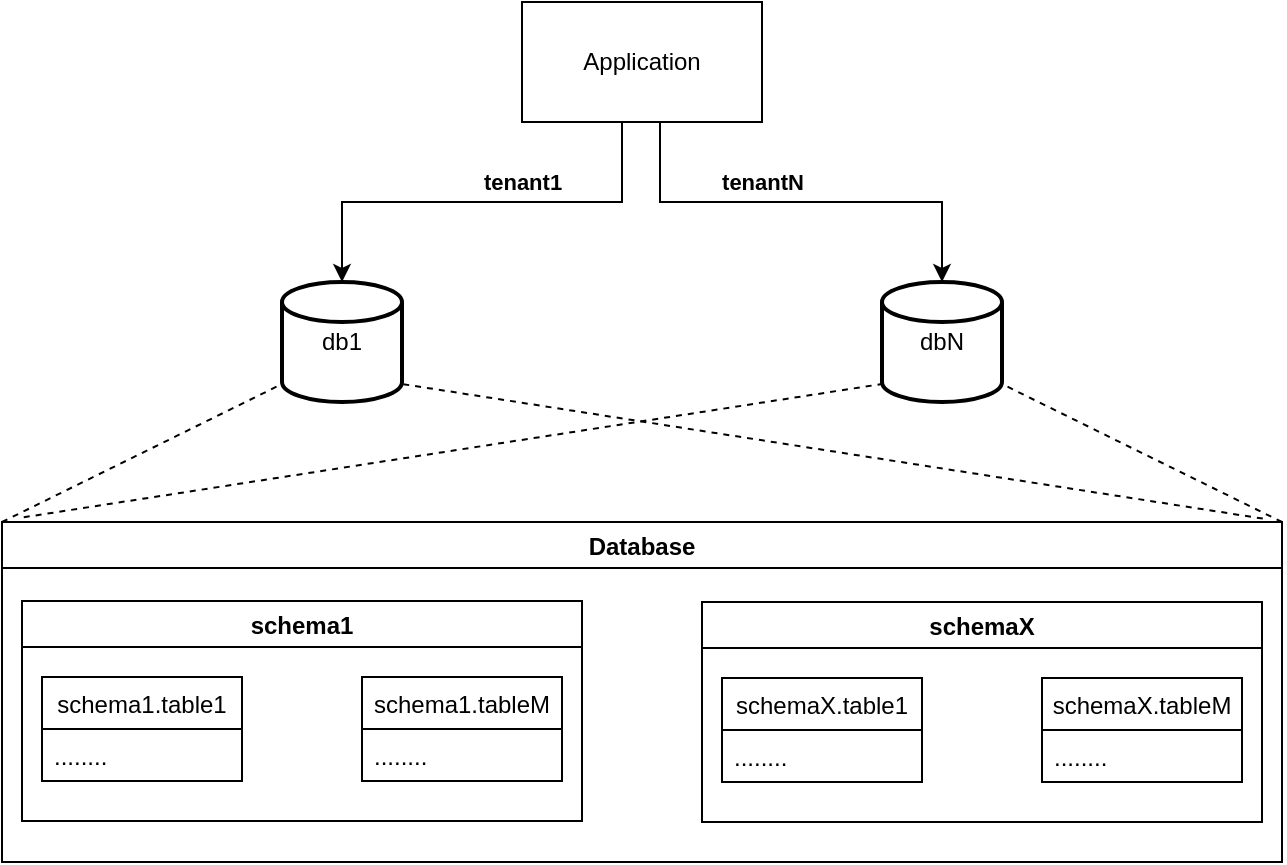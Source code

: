 <mxfile version="13.10.0" type="device"><diagram id="tb8iTpRzV7df1XShEiZ8" name="Page-1"><mxGraphModel dx="1420" dy="777" grid="1" gridSize="10" guides="1" tooltips="1" connect="1" arrows="1" fold="1" page="1" pageScale="1" pageWidth="827" pageHeight="1169" math="0" shadow="0"><root><mxCell id="0"/><mxCell id="1" parent="0"/><mxCell id="-0SOtKCn01TKavJph2s1-14" style="edgeStyle=orthogonalEdgeStyle;rounded=0;orthogonalLoop=1;jettySize=auto;html=1;sketch=0;shadow=0;" parent="1" edge="1"><mxGeometry relative="1" as="geometry"><mxPoint x="409" y="210" as="sourcePoint"/><mxPoint x="550" y="290" as="targetPoint"/><Array as="points"><mxPoint x="409" y="250"/><mxPoint x="550" y="250"/></Array></mxGeometry></mxCell><mxCell id="43jD_v0lgmFom6cSxUAU-19" value="tenantN" style="edgeLabel;html=1;align=center;verticalAlign=middle;resizable=0;points=[];fontStyle=1" vertex="1" connectable="0" parent="-0SOtKCn01TKavJph2s1-14"><mxGeometry x="0.086" y="-1" relative="1" as="geometry"><mxPoint x="-29" y="-11" as="offset"/></mxGeometry></mxCell><mxCell id="-0SOtKCn01TKavJph2s1-12" style="edgeStyle=orthogonalEdgeStyle;rounded=0;orthogonalLoop=1;jettySize=auto;html=1;entryX=0.5;entryY=0;entryDx=0;entryDy=0;" parent="1" source="-0SOtKCn01TKavJph2s1-11" edge="1"><mxGeometry relative="1" as="geometry"><mxPoint x="390" y="220" as="sourcePoint"/><mxPoint x="250" y="290" as="targetPoint"/><Array as="points"><mxPoint x="390" y="250"/><mxPoint x="250" y="250"/></Array></mxGeometry></mxCell><mxCell id="43jD_v0lgmFom6cSxUAU-18" value="&lt;div&gt;tenant1&lt;/div&gt;" style="edgeLabel;html=1;align=center;verticalAlign=middle;resizable=0;points=[];fontStyle=1" vertex="1" connectable="0" parent="-0SOtKCn01TKavJph2s1-12"><mxGeometry x="-0.173" y="2" relative="1" as="geometry"><mxPoint x="1" y="-12" as="offset"/></mxGeometry></mxCell><mxCell id="-0SOtKCn01TKavJph2s1-5" value="" style="shape=image;html=1;verticalAlign=top;verticalLabelPosition=bottom;labelBackgroundColor=#ffffff;imageAspect=0;aspect=fixed;image=https://cdn4.iconfinder.com/data/icons/essential-app-1/16/dot-more-menu-hide-128.png" parent="1" vertex="1"><mxGeometry x="300" y="300.5" width="39" height="39" as="geometry"/></mxCell><mxCell id="-0SOtKCn01TKavJph2s1-9" value="" style="shape=image;html=1;verticalAlign=top;verticalLabelPosition=bottom;labelBackgroundColor=#ffffff;imageAspect=0;aspect=fixed;image=https://cdn4.iconfinder.com/data/icons/essential-app-1/16/dot-more-menu-hide-128.png" parent="1" vertex="1"><mxGeometry x="380" y="300.5" width="39" height="39" as="geometry"/></mxCell><mxCell id="-0SOtKCn01TKavJph2s1-10" value="" style="shape=image;html=1;verticalAlign=top;verticalLabelPosition=bottom;labelBackgroundColor=#ffffff;imageAspect=0;aspect=fixed;image=https://cdn4.iconfinder.com/data/icons/essential-app-1/16/dot-more-menu-hide-128.png" parent="1" vertex="1"><mxGeometry x="460" y="300.5" width="39" height="39" as="geometry"/></mxCell><mxCell id="-0SOtKCn01TKavJph2s1-11" value="&lt;div&gt;Application&lt;/div&gt;" style="rounded=0;whiteSpace=wrap;html=1;" parent="1" vertex="1"><mxGeometry x="340" y="150" width="120" height="60" as="geometry"/></mxCell><mxCell id="-0SOtKCn01TKavJph2s1-17" value="db1" style="strokeWidth=2;html=1;shape=mxgraph.flowchart.database;whiteSpace=wrap;" parent="1" vertex="1"><mxGeometry x="220" y="290" width="60" height="60" as="geometry"/></mxCell><mxCell id="-0SOtKCn01TKavJph2s1-18" value="dbN" style="strokeWidth=2;html=1;shape=mxgraph.flowchart.database;whiteSpace=wrap;" parent="1" vertex="1"><mxGeometry x="520" y="290" width="60" height="60" as="geometry"/></mxCell><mxCell id="-0SOtKCn01TKavJph2s1-19" value="Database" style="swimlane;" parent="1" vertex="1"><mxGeometry x="80" y="410" width="640" height="170" as="geometry"/></mxCell><mxCell id="43jD_v0lgmFom6cSxUAU-1" value="schema1" style="swimlane;" vertex="1" parent="-0SOtKCn01TKavJph2s1-19"><mxGeometry x="10" y="39.5" width="280" height="110" as="geometry"/></mxCell><mxCell id="43jD_v0lgmFom6cSxUAU-3" value="schema1.table1" style="swimlane;fontStyle=0;childLayout=stackLayout;horizontal=1;startSize=26;fillColor=none;horizontalStack=0;resizeParent=1;resizeParentMax=0;resizeLast=0;collapsible=1;marginBottom=0;" vertex="1" parent="43jD_v0lgmFom6cSxUAU-1"><mxGeometry x="10" y="38" width="100" height="52" as="geometry"/></mxCell><mxCell id="43jD_v0lgmFom6cSxUAU-5" value="........" style="text;strokeColor=none;fillColor=none;align=left;verticalAlign=top;spacingLeft=4;spacingRight=4;overflow=hidden;rotatable=0;points=[[0,0.5],[1,0.5]];portConstraint=eastwest;" vertex="1" parent="43jD_v0lgmFom6cSxUAU-3"><mxGeometry y="26" width="100" height="26" as="geometry"/></mxCell><mxCell id="43jD_v0lgmFom6cSxUAU-7" value="schema1.tableM" style="swimlane;fontStyle=0;childLayout=stackLayout;horizontal=1;startSize=26;fillColor=none;horizontalStack=0;resizeParent=1;resizeParentMax=0;resizeLast=0;collapsible=1;marginBottom=0;" vertex="1" parent="43jD_v0lgmFom6cSxUAU-1"><mxGeometry x="170" y="38" width="100" height="52" as="geometry"/></mxCell><mxCell id="43jD_v0lgmFom6cSxUAU-8" value="........" style="text;strokeColor=none;fillColor=none;align=left;verticalAlign=top;spacingLeft=4;spacingRight=4;overflow=hidden;rotatable=0;points=[[0,0.5],[1,0.5]];portConstraint=eastwest;" vertex="1" parent="43jD_v0lgmFom6cSxUAU-7"><mxGeometry y="26" width="100" height="26" as="geometry"/></mxCell><mxCell id="43jD_v0lgmFom6cSxUAU-9" value="" style="shape=image;html=1;verticalAlign=top;verticalLabelPosition=bottom;labelBackgroundColor=#ffffff;imageAspect=0;aspect=fixed;image=https://cdn1.iconfinder.com/data/icons/jumpicon-basic-ui-glyph-1/32/-_Dot-More-Option-Menu-128.png" vertex="1" parent="43jD_v0lgmFom6cSxUAU-1"><mxGeometry x="120" y="44" width="40" height="40" as="geometry"/></mxCell><mxCell id="43jD_v0lgmFom6cSxUAU-11" value="" style="shape=image;html=1;verticalAlign=top;verticalLabelPosition=bottom;labelBackgroundColor=#ffffff;imageAspect=0;aspect=fixed;image=https://cdn4.iconfinder.com/data/icons/essential-app-1/16/dot-more-menu-hide-128.png" vertex="1" parent="-0SOtKCn01TKavJph2s1-19"><mxGeometry x="300" y="75" width="39" height="39" as="geometry"/></mxCell><mxCell id="43jD_v0lgmFom6cSxUAU-12" value="schemaX" style="swimlane;" vertex="1" parent="-0SOtKCn01TKavJph2s1-19"><mxGeometry x="350" y="40" width="280" height="110" as="geometry"/></mxCell><mxCell id="43jD_v0lgmFom6cSxUAU-13" value="schemaX.table1" style="swimlane;fontStyle=0;childLayout=stackLayout;horizontal=1;startSize=26;fillColor=none;horizontalStack=0;resizeParent=1;resizeParentMax=0;resizeLast=0;collapsible=1;marginBottom=0;" vertex="1" parent="43jD_v0lgmFom6cSxUAU-12"><mxGeometry x="10" y="38" width="100" height="52" as="geometry"/></mxCell><mxCell id="43jD_v0lgmFom6cSxUAU-14" value="........" style="text;strokeColor=none;fillColor=none;align=left;verticalAlign=top;spacingLeft=4;spacingRight=4;overflow=hidden;rotatable=0;points=[[0,0.5],[1,0.5]];portConstraint=eastwest;" vertex="1" parent="43jD_v0lgmFom6cSxUAU-13"><mxGeometry y="26" width="100" height="26" as="geometry"/></mxCell><mxCell id="43jD_v0lgmFom6cSxUAU-15" value="schemaX.tableM" style="swimlane;fontStyle=0;childLayout=stackLayout;horizontal=1;startSize=26;fillColor=none;horizontalStack=0;resizeParent=1;resizeParentMax=0;resizeLast=0;collapsible=1;marginBottom=0;" vertex="1" parent="43jD_v0lgmFom6cSxUAU-12"><mxGeometry x="170" y="38" width="100" height="52" as="geometry"/></mxCell><mxCell id="43jD_v0lgmFom6cSxUAU-16" value="........" style="text;strokeColor=none;fillColor=none;align=left;verticalAlign=top;spacingLeft=4;spacingRight=4;overflow=hidden;rotatable=0;points=[[0,0.5],[1,0.5]];portConstraint=eastwest;" vertex="1" parent="43jD_v0lgmFom6cSxUAU-15"><mxGeometry y="26" width="100" height="26" as="geometry"/></mxCell><mxCell id="43jD_v0lgmFom6cSxUAU-17" value="" style="shape=image;html=1;verticalAlign=top;verticalLabelPosition=bottom;labelBackgroundColor=#ffffff;imageAspect=0;aspect=fixed;image=https://cdn1.iconfinder.com/data/icons/jumpicon-basic-ui-glyph-1/32/-_Dot-More-Option-Menu-128.png" vertex="1" parent="43jD_v0lgmFom6cSxUAU-12"><mxGeometry x="120" y="38" width="40" height="40" as="geometry"/></mxCell><mxCell id="5TlUo3Z-M-Ep4N8_x5N6-2" value="" style="endArrow=none;dashed=1;html=1;exitX=0;exitY=0;exitDx=0;exitDy=0;entryX=0;entryY=0.85;entryDx=0;entryDy=0;entryPerimeter=0;" parent="1" source="-0SOtKCn01TKavJph2s1-19" target="-0SOtKCn01TKavJph2s1-17" edge="1"><mxGeometry width="50" height="50" relative="1" as="geometry"><mxPoint x="390" y="540" as="sourcePoint"/><mxPoint x="440" y="490" as="targetPoint"/></mxGeometry></mxCell><mxCell id="5TlUo3Z-M-Ep4N8_x5N6-3" value="" style="endArrow=none;dashed=1;html=1;entryX=1;entryY=0.85;entryDx=0;entryDy=0;entryPerimeter=0;exitX=0.985;exitY=-0.01;exitDx=0;exitDy=0;exitPerimeter=0;" parent="1" source="-0SOtKCn01TKavJph2s1-19" target="-0SOtKCn01TKavJph2s1-17" edge="1"><mxGeometry width="50" height="50" relative="1" as="geometry"><mxPoint x="390" y="540" as="sourcePoint"/><mxPoint x="440" y="490" as="targetPoint"/></mxGeometry></mxCell><mxCell id="5TlUo3Z-M-Ep4N8_x5N6-6" value="" style="endArrow=none;dashed=1;html=1;entryX=0;entryY=0.85;entryDx=0;entryDy=0;entryPerimeter=0;exitX=0.017;exitY=-0.014;exitDx=0;exitDy=0;exitPerimeter=0;" parent="1" source="-0SOtKCn01TKavJph2s1-19" target="-0SOtKCn01TKavJph2s1-18" edge="1"><mxGeometry width="50" height="50" relative="1" as="geometry"><mxPoint x="120" y="400" as="sourcePoint"/><mxPoint x="440" y="450" as="targetPoint"/></mxGeometry></mxCell><mxCell id="5TlUo3Z-M-Ep4N8_x5N6-7" value="" style="endArrow=none;dashed=1;html=1;entryX=1;entryY=0.85;entryDx=0;entryDy=0;entryPerimeter=0;exitX=1;exitY=0;exitDx=0;exitDy=0;" parent="1" source="-0SOtKCn01TKavJph2s1-19" target="-0SOtKCn01TKavJph2s1-18" edge="1"><mxGeometry width="50" height="50" relative="1" as="geometry"><mxPoint x="390" y="500" as="sourcePoint"/><mxPoint x="440" y="450" as="targetPoint"/></mxGeometry></mxCell></root></mxGraphModel></diagram></mxfile>